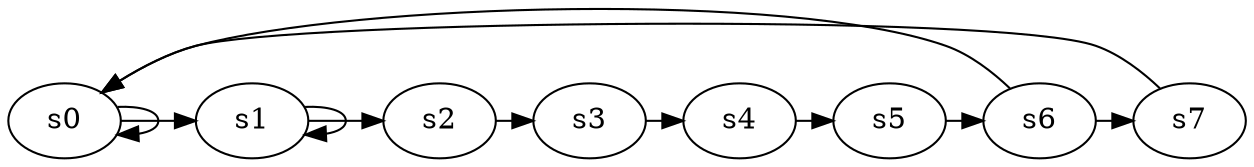 digraph game_0438_cycle_8 {
    s0 [name="s0", player=1];
    s1 [name="s1", player=0];
    s2 [name="s2", player=1, target=1];
    s3 [name="s3", player=1];
    s4 [name="s4", player=0];
    s5 [name="s5", player=1];
    s6 [name="s6", player=1];
    s7 [name="s7", player=0];

    s0 -> s1 [constraint="time % 5 == 1 || time % 5 == 4"];
    s1 -> s2 [constraint="time == 17 || time == 20"];
    s2 -> s3 [constraint="time % 5 == 2"];
    s3 -> s4 [constraint="time == 13 || time == 15 || time == 24"];
    s4 -> s5 [constraint="time % 3 == 0 || time % 3 == 1"];
    s5 -> s6 [constraint="time == 1 || time == 3 || time == 12 || time == 21 || time == 22 || time == 24"];
    s6 -> s7 [constraint="time % 5 == 4"];
    s7 -> s0 [constraint="time % 4 == 3"];
    s0 -> s0 [constraint="time % 4 == 0"];
    s1 -> s1 [constraint="time % 2 == 0"];
    s6 -> s0 [constraint="time == 5 || time == 12"];
}
